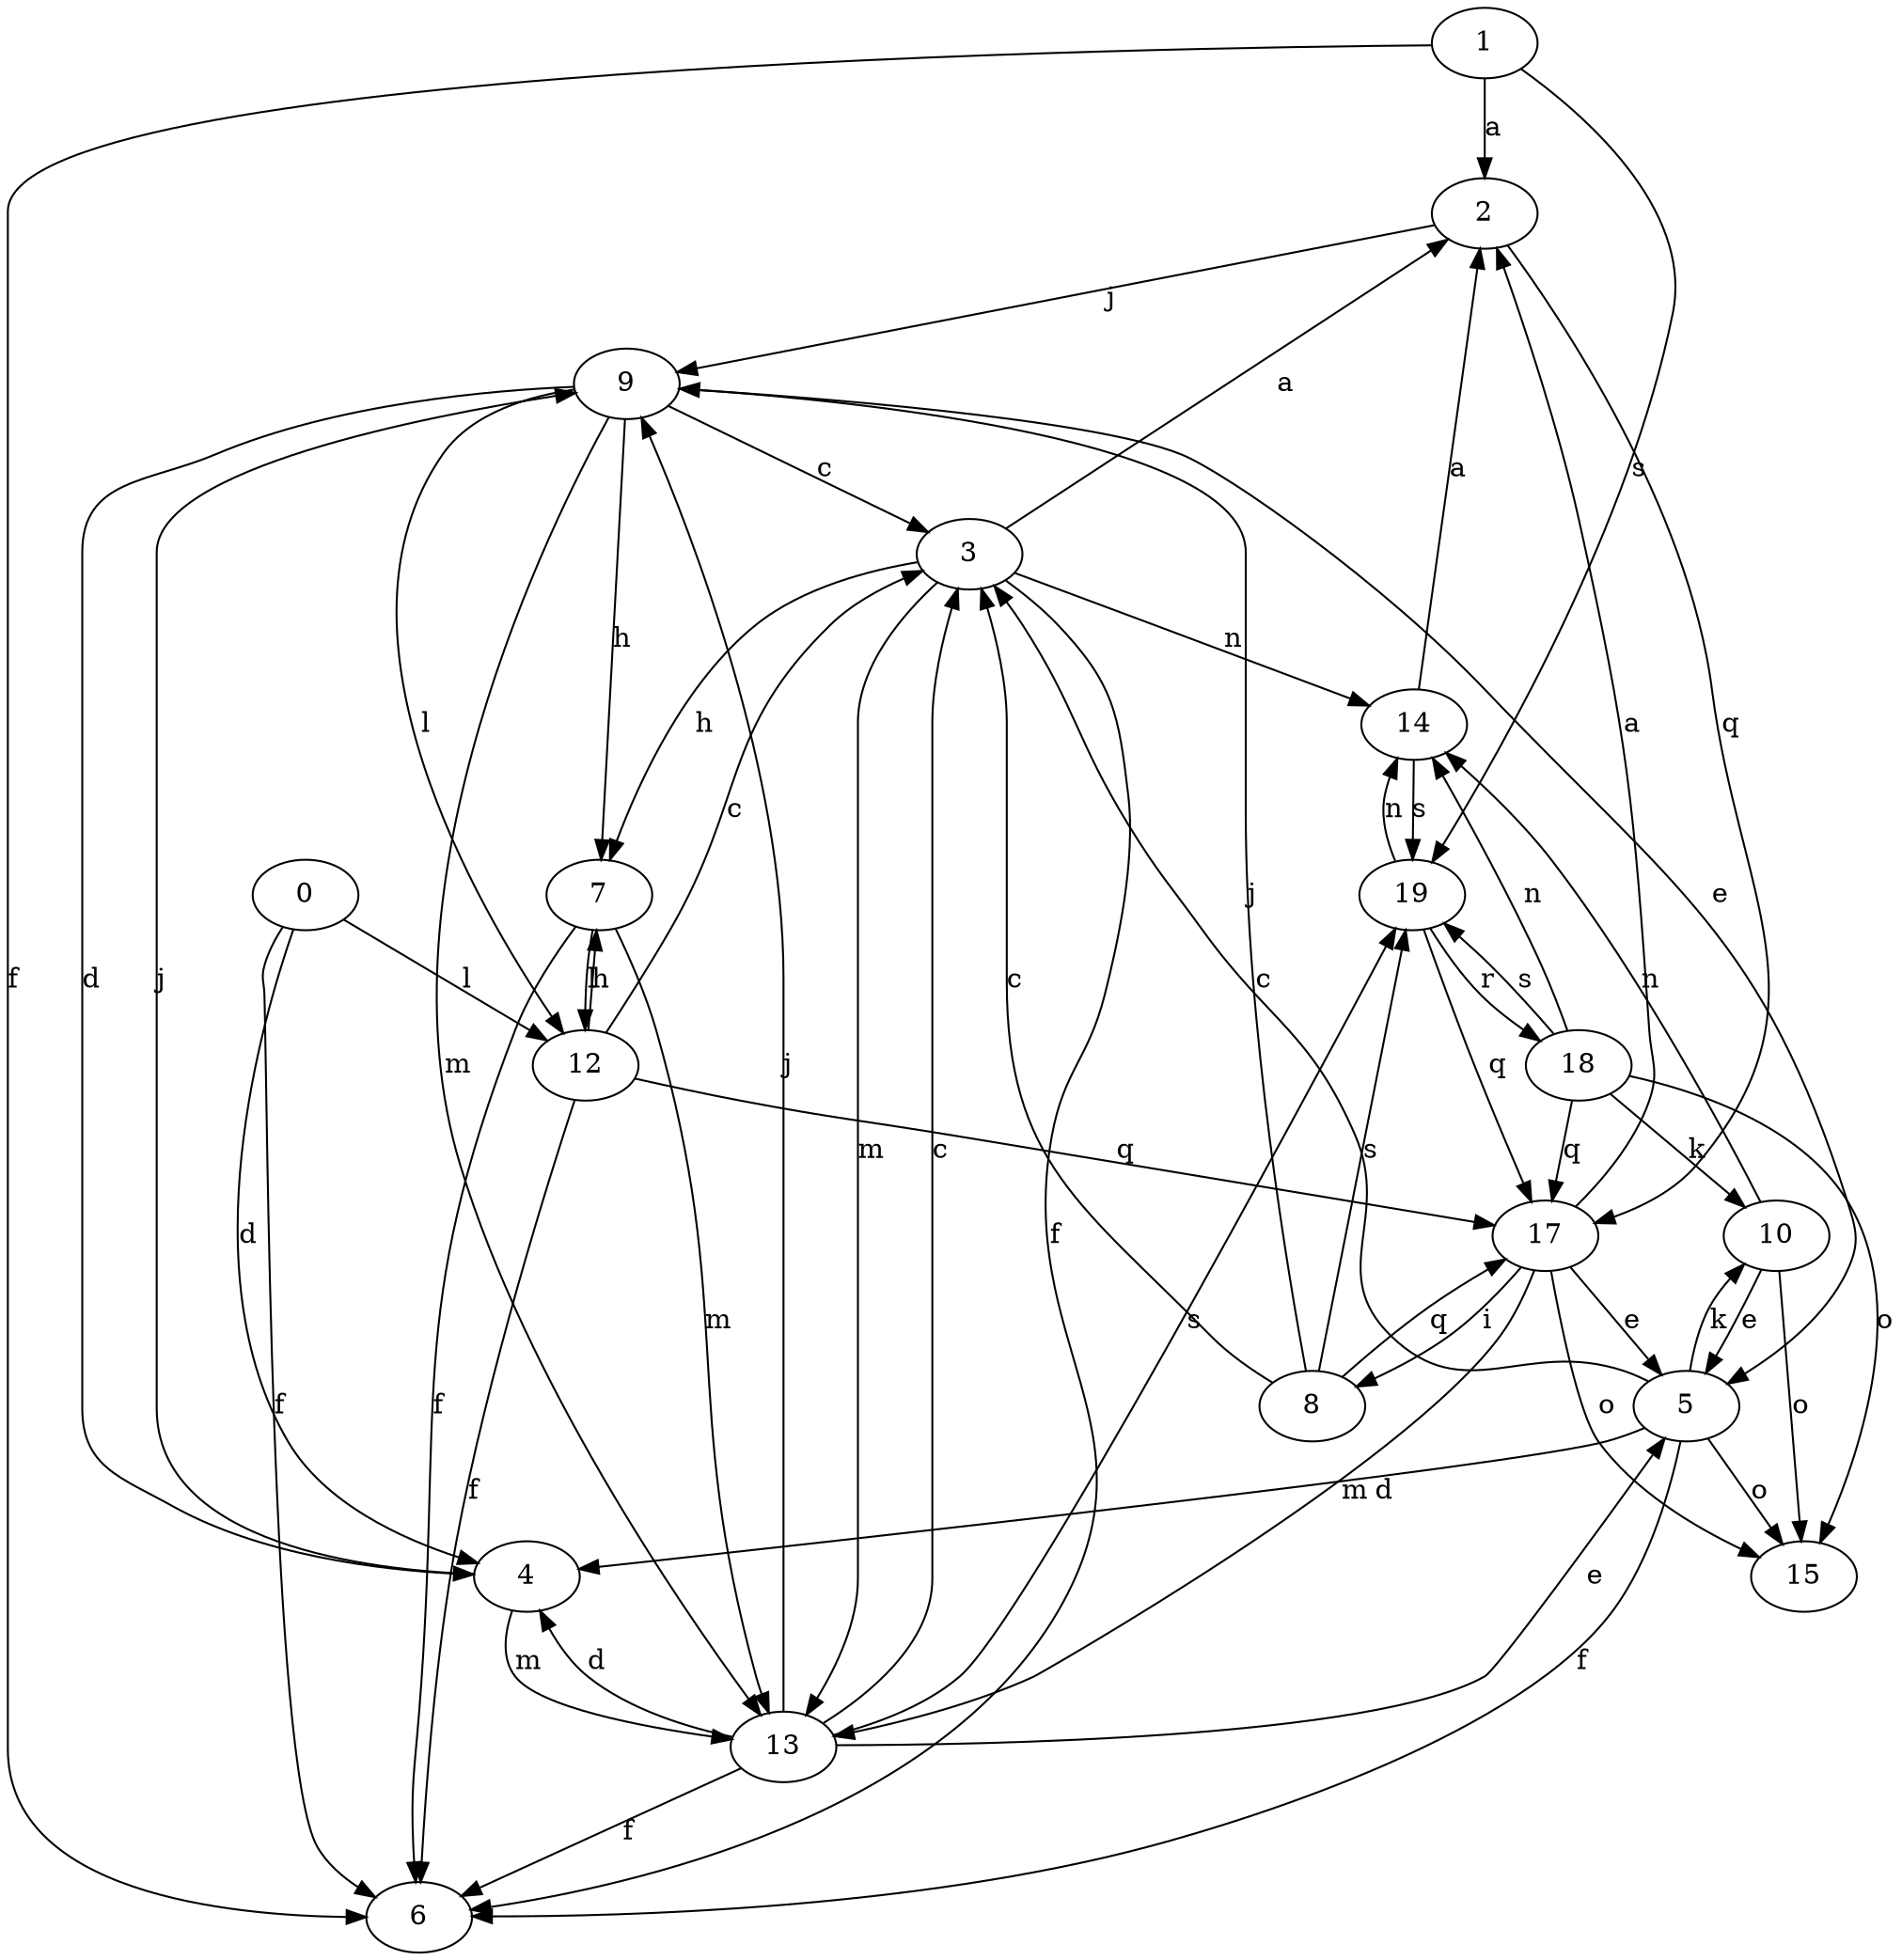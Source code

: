 strict digraph  {
1;
2;
3;
4;
5;
0;
6;
7;
8;
9;
10;
12;
13;
14;
15;
17;
18;
19;
1 -> 2  [label=a];
1 -> 6  [label=f];
1 -> 19  [label=s];
2 -> 9  [label=j];
2 -> 17  [label=q];
3 -> 2  [label=a];
3 -> 6  [label=f];
3 -> 7  [label=h];
3 -> 13  [label=m];
3 -> 14  [label=n];
4 -> 9  [label=j];
4 -> 13  [label=m];
5 -> 3  [label=c];
5 -> 4  [label=d];
5 -> 6  [label=f];
5 -> 10  [label=k];
5 -> 15  [label=o];
0 -> 4  [label=d];
0 -> 6  [label=f];
0 -> 12  [label=l];
7 -> 6  [label=f];
7 -> 12  [label=l];
7 -> 13  [label=m];
8 -> 3  [label=c];
8 -> 9  [label=j];
8 -> 17  [label=q];
8 -> 19  [label=s];
9 -> 3  [label=c];
9 -> 4  [label=d];
9 -> 5  [label=e];
9 -> 7  [label=h];
9 -> 12  [label=l];
9 -> 13  [label=m];
10 -> 5  [label=e];
10 -> 14  [label=n];
10 -> 15  [label=o];
12 -> 3  [label=c];
12 -> 6  [label=f];
12 -> 7  [label=h];
12 -> 17  [label=q];
13 -> 3  [label=c];
13 -> 4  [label=d];
13 -> 5  [label=e];
13 -> 6  [label=f];
13 -> 9  [label=j];
13 -> 19  [label=s];
14 -> 2  [label=a];
14 -> 19  [label=s];
17 -> 2  [label=a];
17 -> 5  [label=e];
17 -> 8  [label=i];
17 -> 13  [label=m];
17 -> 15  [label=o];
18 -> 10  [label=k];
18 -> 14  [label=n];
18 -> 15  [label=o];
18 -> 17  [label=q];
18 -> 19  [label=s];
19 -> 14  [label=n];
19 -> 17  [label=q];
19 -> 18  [label=r];
}
